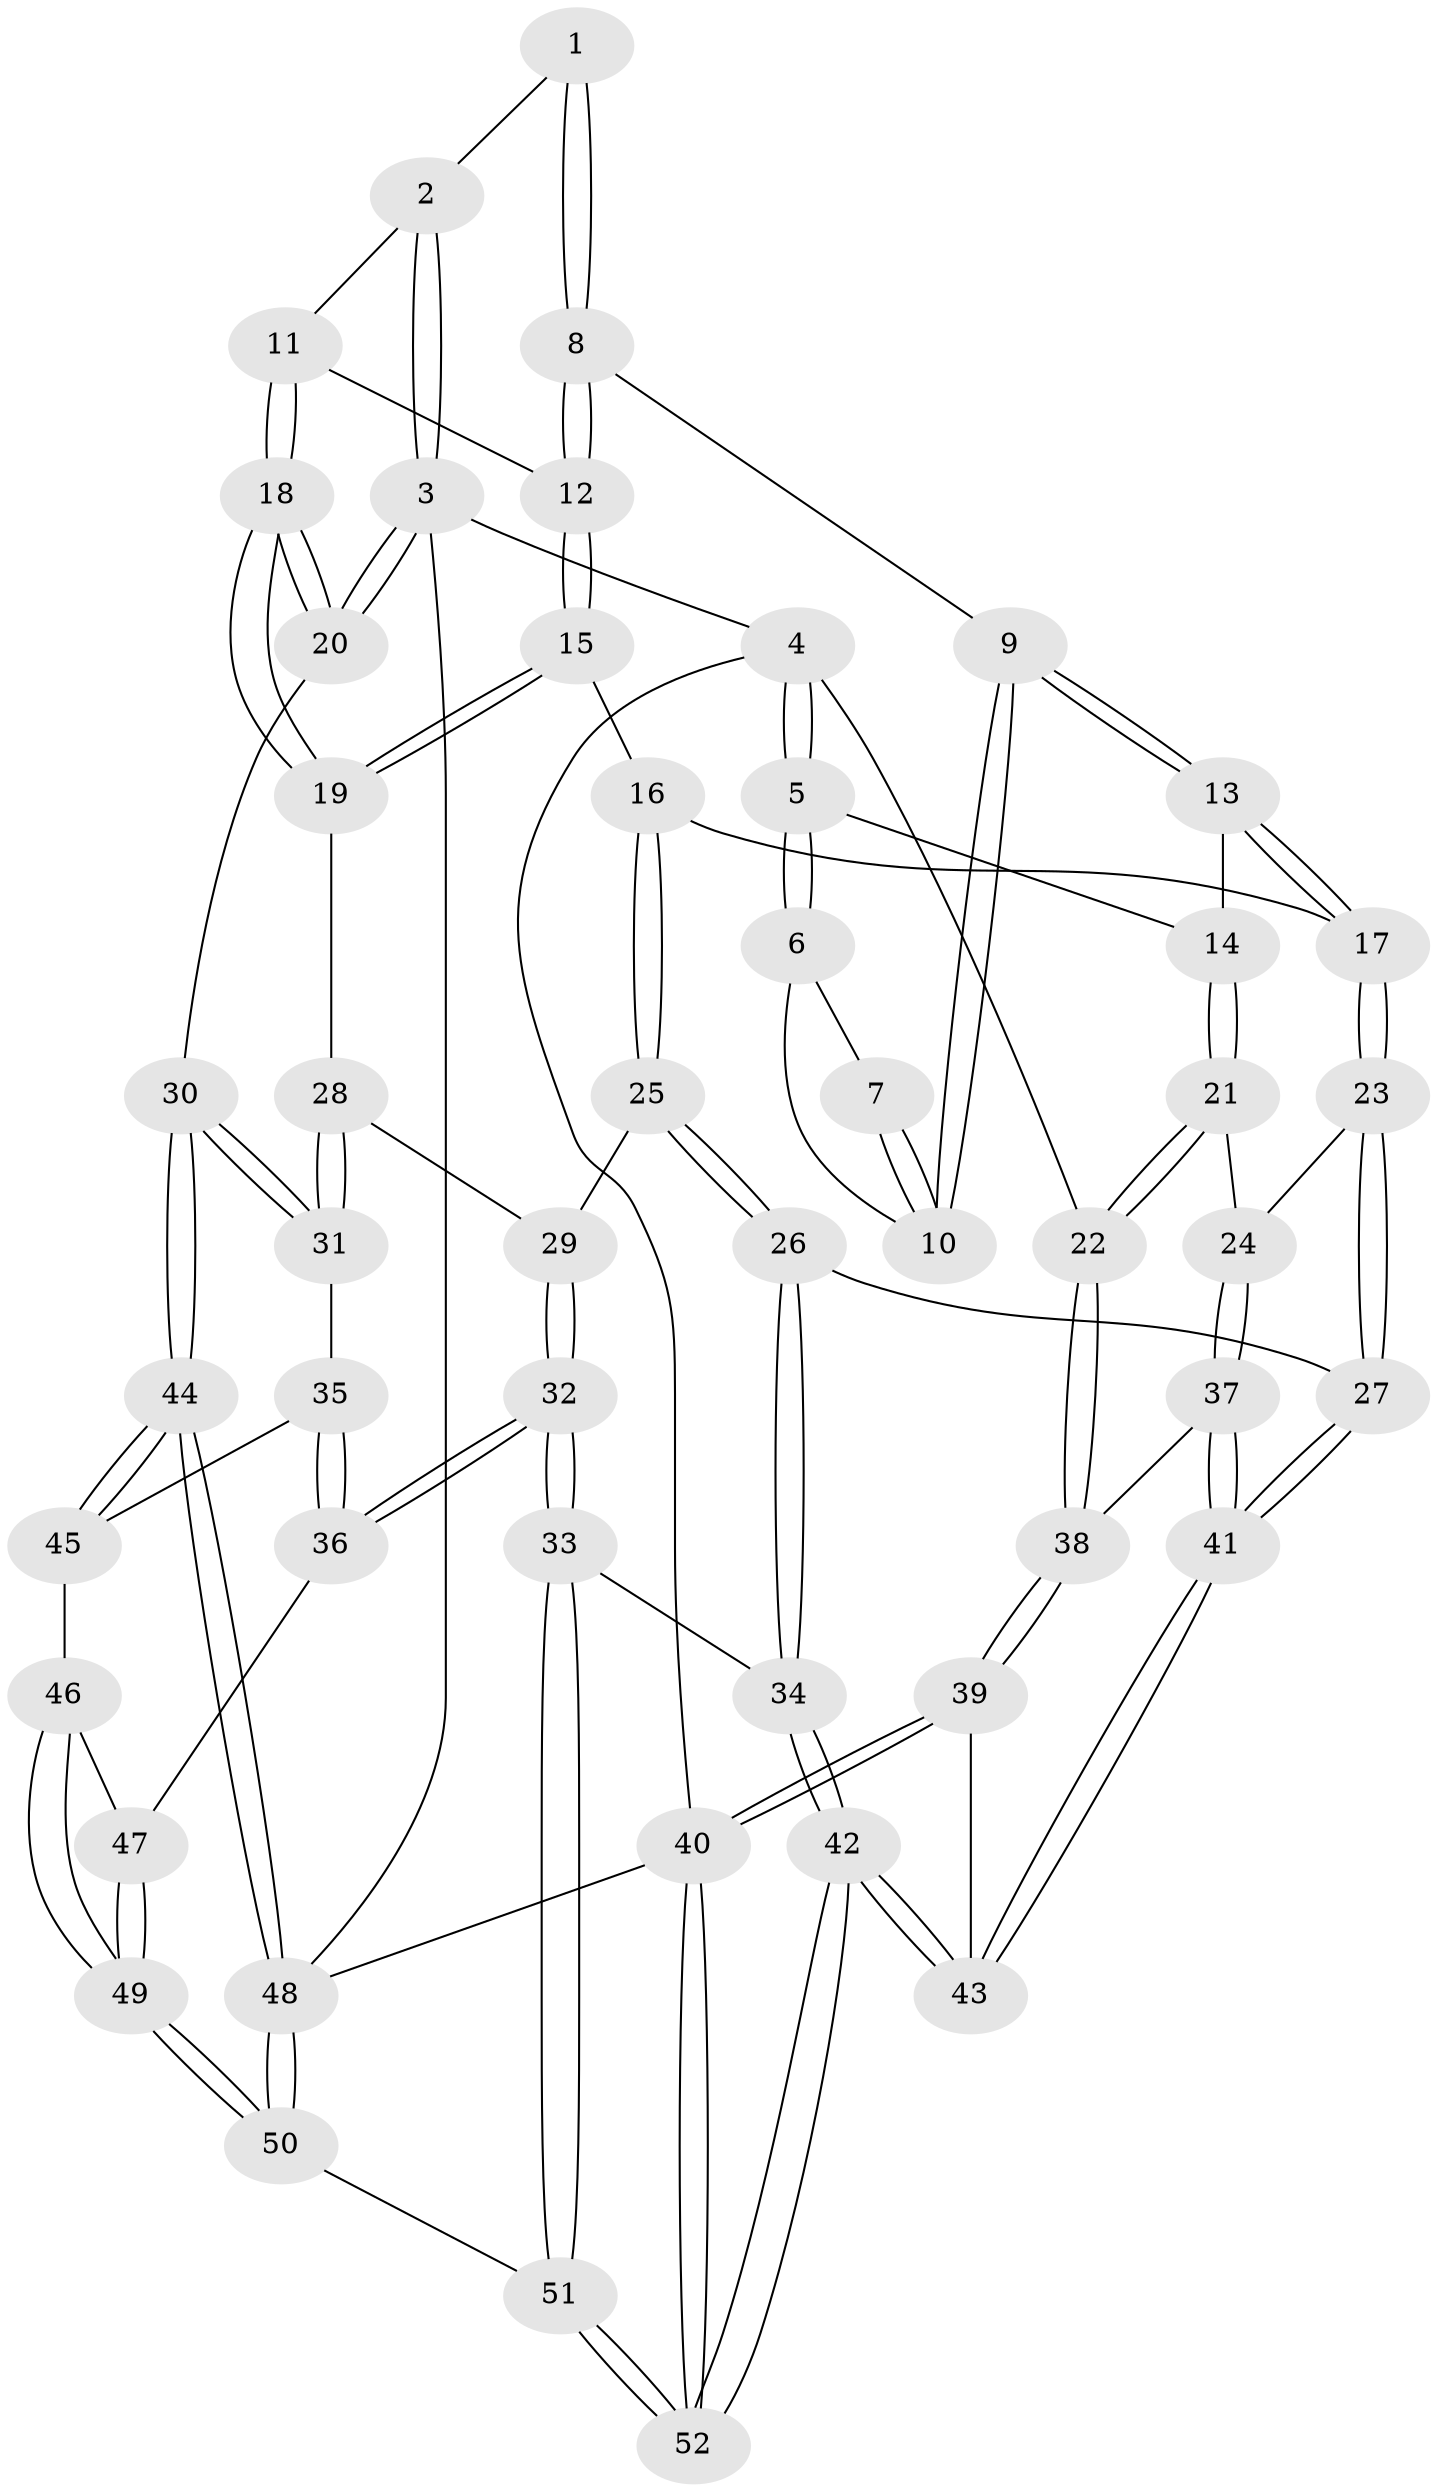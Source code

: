 // Generated by graph-tools (version 1.1) at 2025/01/03/09/25 05:01:03]
// undirected, 52 vertices, 127 edges
graph export_dot {
graph [start="1"]
  node [color=gray90,style=filled];
  1 [pos="+0.6664972486065853+0"];
  2 [pos="+0.9249421481568845+0"];
  3 [pos="+1+0"];
  4 [pos="+0+0"];
  5 [pos="+0+0"];
  6 [pos="+0.05306136798295371+0"];
  7 [pos="+0.5591091836503395+0"];
  8 [pos="+0.6192939357606226+0.18965529715520066"];
  9 [pos="+0.5214887558673507+0.1801168461273734"];
  10 [pos="+0.5042146369524663+0.16000405235289555"];
  11 [pos="+0.825985106002687+0.2320771020167712"];
  12 [pos="+0.6227755963538849+0.19208216903483186"];
  13 [pos="+0.3669751077490446+0.336695287211142"];
  14 [pos="+0.32835440784461034+0.32778346031567235"];
  15 [pos="+0.5822989586474795+0.3974323346454937"];
  16 [pos="+0.49558665818149045+0.4503703927337837"];
  17 [pos="+0.40653492704695005+0.4049014114115222"];
  18 [pos="+0.9504477549745846+0.37598641834915786"];
  19 [pos="+0.7449258327616178+0.48329597246432054"];
  20 [pos="+1+0.4450108980092988"];
  21 [pos="+0.1471774040520762+0.44401951745047874"];
  22 [pos="+0+0.4046036244324465"];
  23 [pos="+0.301302120009832+0.6148102093870301"];
  24 [pos="+0.28758146008505764+0.6139638571088886"];
  25 [pos="+0.5236946359925246+0.5454811105864865"];
  26 [pos="+0.4389060155446892+0.6901757503882089"];
  27 [pos="+0.40845978488560436+0.6835866124686739"];
  28 [pos="+0.7007103734885228+0.5438964750812105"];
  29 [pos="+0.6635086503873374+0.5636564219493055"];
  30 [pos="+1+0.6373525637801818"];
  31 [pos="+0.7939434803772892+0.7396987586305893"];
  32 [pos="+0.5953363515628293+0.8222252267618652"];
  33 [pos="+0.5687889361082284+0.8297342760046057"];
  34 [pos="+0.5517243632648822+0.8212029677521312"];
  35 [pos="+0.7392157217793872+0.7862190264529644"];
  36 [pos="+0.6027644163244642+0.8225158541836112"];
  37 [pos="+0.18487299023212211+0.6970318013511364"];
  38 [pos="+0+0.6139300881483497"];
  39 [pos="+0+0.7022454670830408"];
  40 [pos="+0+1"];
  41 [pos="+0.2028636610809856+0.9261074968674896"];
  42 [pos="+0.20829002685631878+0.9729488008452148"];
  43 [pos="+0.19918511507082876+0.9433355435766828"];
  44 [pos="+1+1"];
  45 [pos="+0.8385559443182786+0.9138261114457906"];
  46 [pos="+0.7540530336167839+0.9614249174250257"];
  47 [pos="+0.6401307655505453+0.8618634030166514"];
  48 [pos="+1+1"];
  49 [pos="+0.768157062002951+1"];
  50 [pos="+0.7991224781293996+1"];
  51 [pos="+0.522637447070462+1"];
  52 [pos="+0.18611302689083106+1"];
  1 -- 2;
  1 -- 8;
  1 -- 8;
  2 -- 3;
  2 -- 3;
  2 -- 11;
  3 -- 4;
  3 -- 20;
  3 -- 20;
  3 -- 48;
  4 -- 5;
  4 -- 5;
  4 -- 22;
  4 -- 40;
  5 -- 6;
  5 -- 6;
  5 -- 14;
  6 -- 7;
  6 -- 10;
  7 -- 10;
  7 -- 10;
  8 -- 9;
  8 -- 12;
  8 -- 12;
  9 -- 10;
  9 -- 10;
  9 -- 13;
  9 -- 13;
  11 -- 12;
  11 -- 18;
  11 -- 18;
  12 -- 15;
  12 -- 15;
  13 -- 14;
  13 -- 17;
  13 -- 17;
  14 -- 21;
  14 -- 21;
  15 -- 16;
  15 -- 19;
  15 -- 19;
  16 -- 17;
  16 -- 25;
  16 -- 25;
  17 -- 23;
  17 -- 23;
  18 -- 19;
  18 -- 19;
  18 -- 20;
  18 -- 20;
  19 -- 28;
  20 -- 30;
  21 -- 22;
  21 -- 22;
  21 -- 24;
  22 -- 38;
  22 -- 38;
  23 -- 24;
  23 -- 27;
  23 -- 27;
  24 -- 37;
  24 -- 37;
  25 -- 26;
  25 -- 26;
  25 -- 29;
  26 -- 27;
  26 -- 34;
  26 -- 34;
  27 -- 41;
  27 -- 41;
  28 -- 29;
  28 -- 31;
  28 -- 31;
  29 -- 32;
  29 -- 32;
  30 -- 31;
  30 -- 31;
  30 -- 44;
  30 -- 44;
  31 -- 35;
  32 -- 33;
  32 -- 33;
  32 -- 36;
  32 -- 36;
  33 -- 34;
  33 -- 51;
  33 -- 51;
  34 -- 42;
  34 -- 42;
  35 -- 36;
  35 -- 36;
  35 -- 45;
  36 -- 47;
  37 -- 38;
  37 -- 41;
  37 -- 41;
  38 -- 39;
  38 -- 39;
  39 -- 40;
  39 -- 40;
  39 -- 43;
  40 -- 52;
  40 -- 52;
  40 -- 48;
  41 -- 43;
  41 -- 43;
  42 -- 43;
  42 -- 43;
  42 -- 52;
  42 -- 52;
  44 -- 45;
  44 -- 45;
  44 -- 48;
  44 -- 48;
  45 -- 46;
  46 -- 47;
  46 -- 49;
  46 -- 49;
  47 -- 49;
  47 -- 49;
  48 -- 50;
  48 -- 50;
  49 -- 50;
  49 -- 50;
  50 -- 51;
  51 -- 52;
  51 -- 52;
}
